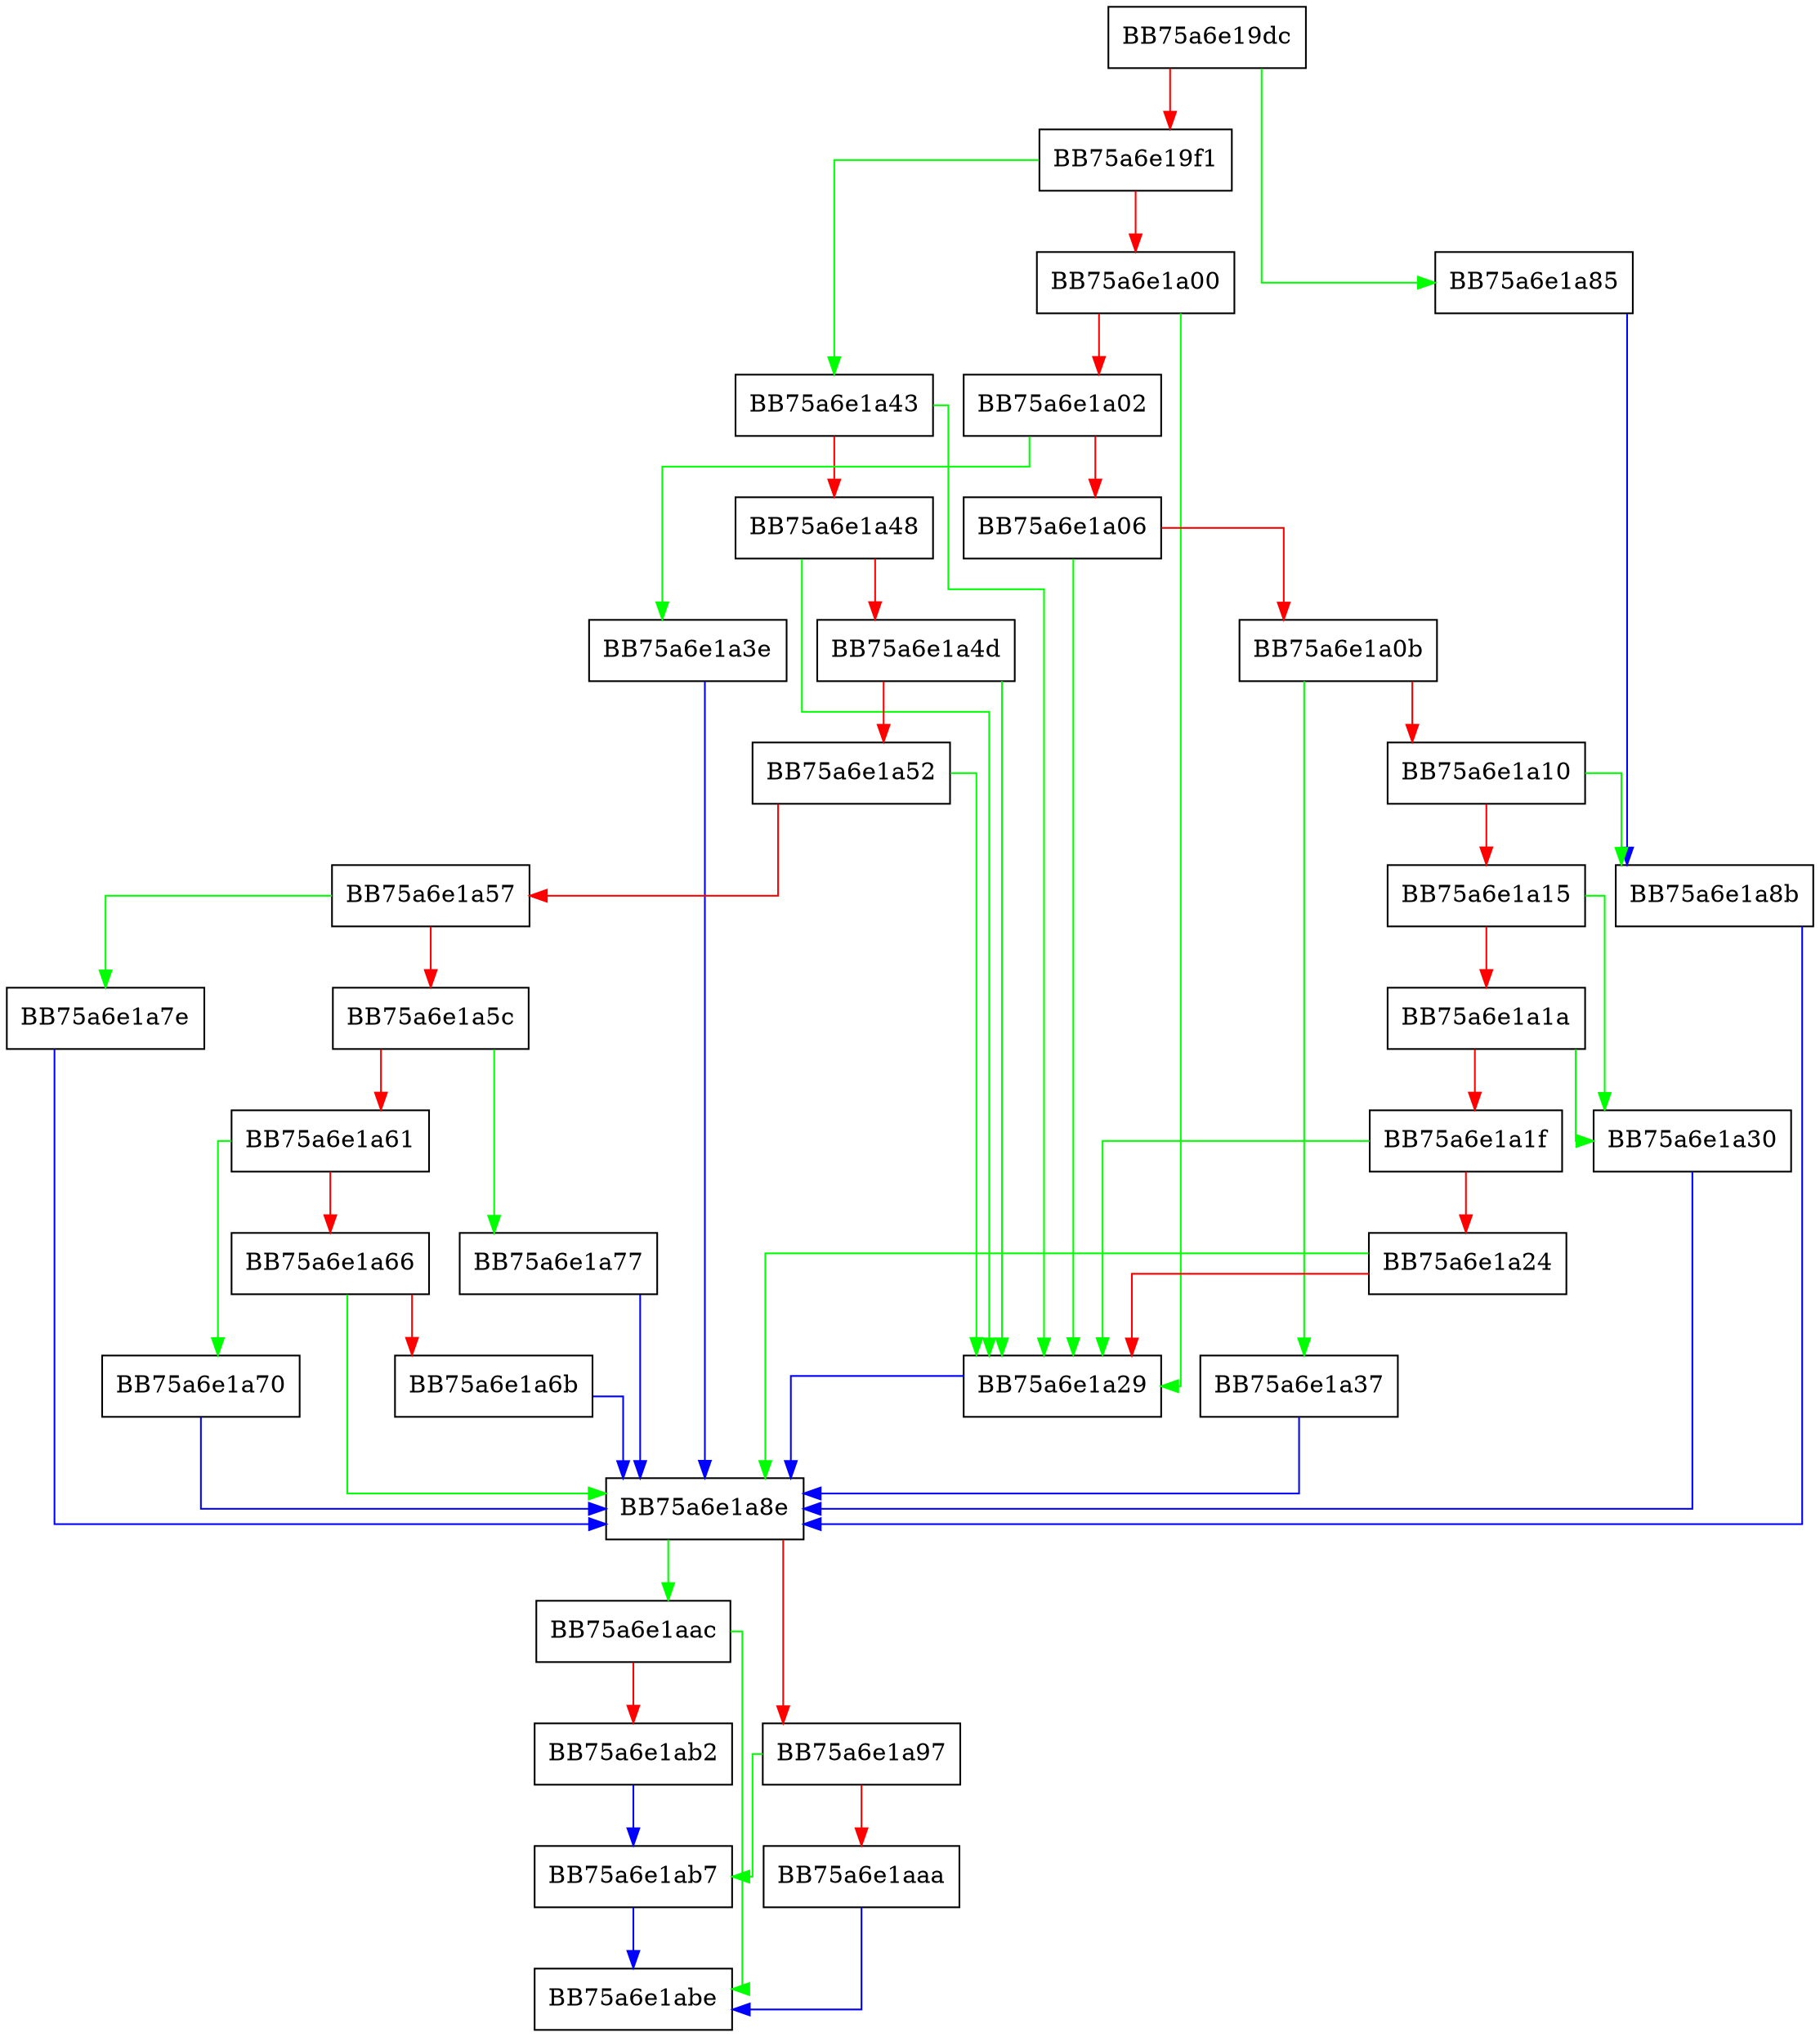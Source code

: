 digraph GetAgentType {
  node [shape="box"];
  graph [splines=ortho];
  BB75a6e19dc -> BB75a6e1a85 [color="green"];
  BB75a6e19dc -> BB75a6e19f1 [color="red"];
  BB75a6e19f1 -> BB75a6e1a43 [color="green"];
  BB75a6e19f1 -> BB75a6e1a00 [color="red"];
  BB75a6e1a00 -> BB75a6e1a29 [color="green"];
  BB75a6e1a00 -> BB75a6e1a02 [color="red"];
  BB75a6e1a02 -> BB75a6e1a3e [color="green"];
  BB75a6e1a02 -> BB75a6e1a06 [color="red"];
  BB75a6e1a06 -> BB75a6e1a29 [color="green"];
  BB75a6e1a06 -> BB75a6e1a0b [color="red"];
  BB75a6e1a0b -> BB75a6e1a37 [color="green"];
  BB75a6e1a0b -> BB75a6e1a10 [color="red"];
  BB75a6e1a10 -> BB75a6e1a8b [color="green"];
  BB75a6e1a10 -> BB75a6e1a15 [color="red"];
  BB75a6e1a15 -> BB75a6e1a30 [color="green"];
  BB75a6e1a15 -> BB75a6e1a1a [color="red"];
  BB75a6e1a1a -> BB75a6e1a30 [color="green"];
  BB75a6e1a1a -> BB75a6e1a1f [color="red"];
  BB75a6e1a1f -> BB75a6e1a29 [color="green"];
  BB75a6e1a1f -> BB75a6e1a24 [color="red"];
  BB75a6e1a24 -> BB75a6e1a8e [color="green"];
  BB75a6e1a24 -> BB75a6e1a29 [color="red"];
  BB75a6e1a29 -> BB75a6e1a8e [color="blue"];
  BB75a6e1a30 -> BB75a6e1a8e [color="blue"];
  BB75a6e1a37 -> BB75a6e1a8e [color="blue"];
  BB75a6e1a3e -> BB75a6e1a8e [color="blue"];
  BB75a6e1a43 -> BB75a6e1a29 [color="green"];
  BB75a6e1a43 -> BB75a6e1a48 [color="red"];
  BB75a6e1a48 -> BB75a6e1a29 [color="green"];
  BB75a6e1a48 -> BB75a6e1a4d [color="red"];
  BB75a6e1a4d -> BB75a6e1a29 [color="green"];
  BB75a6e1a4d -> BB75a6e1a52 [color="red"];
  BB75a6e1a52 -> BB75a6e1a29 [color="green"];
  BB75a6e1a52 -> BB75a6e1a57 [color="red"];
  BB75a6e1a57 -> BB75a6e1a7e [color="green"];
  BB75a6e1a57 -> BB75a6e1a5c [color="red"];
  BB75a6e1a5c -> BB75a6e1a77 [color="green"];
  BB75a6e1a5c -> BB75a6e1a61 [color="red"];
  BB75a6e1a61 -> BB75a6e1a70 [color="green"];
  BB75a6e1a61 -> BB75a6e1a66 [color="red"];
  BB75a6e1a66 -> BB75a6e1a8e [color="green"];
  BB75a6e1a66 -> BB75a6e1a6b [color="red"];
  BB75a6e1a6b -> BB75a6e1a8e [color="blue"];
  BB75a6e1a70 -> BB75a6e1a8e [color="blue"];
  BB75a6e1a77 -> BB75a6e1a8e [color="blue"];
  BB75a6e1a7e -> BB75a6e1a8e [color="blue"];
  BB75a6e1a85 -> BB75a6e1a8b [color="blue"];
  BB75a6e1a8b -> BB75a6e1a8e [color="blue"];
  BB75a6e1a8e -> BB75a6e1aac [color="green"];
  BB75a6e1a8e -> BB75a6e1a97 [color="red"];
  BB75a6e1a97 -> BB75a6e1ab7 [color="green"];
  BB75a6e1a97 -> BB75a6e1aaa [color="red"];
  BB75a6e1aaa -> BB75a6e1abe [color="blue"];
  BB75a6e1aac -> BB75a6e1abe [color="green"];
  BB75a6e1aac -> BB75a6e1ab2 [color="red"];
  BB75a6e1ab2 -> BB75a6e1ab7 [color="blue"];
  BB75a6e1ab7 -> BB75a6e1abe [color="blue"];
}